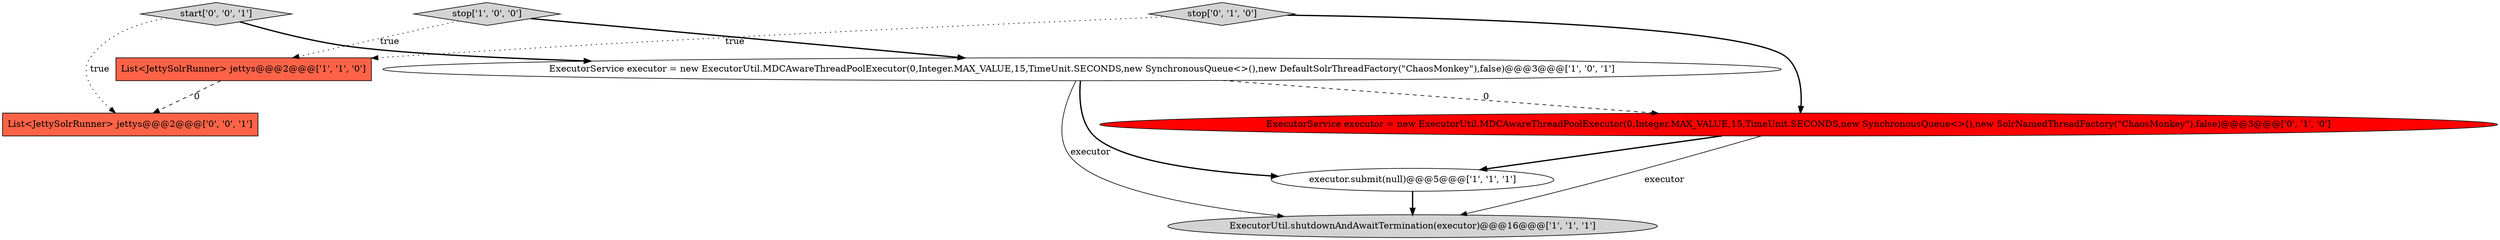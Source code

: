 digraph {
1 [style = filled, label = "ExecutorUtil.shutdownAndAwaitTermination(executor)@@@16@@@['1', '1', '1']", fillcolor = lightgray, shape = ellipse image = "AAA0AAABBB1BBB"];
4 [style = filled, label = "executor.submit(null)@@@5@@@['1', '1', '1']", fillcolor = white, shape = ellipse image = "AAA0AAABBB1BBB"];
2 [style = filled, label = "stop['1', '0', '0']", fillcolor = lightgray, shape = diamond image = "AAA0AAABBB1BBB"];
6 [style = filled, label = "ExecutorService executor = new ExecutorUtil.MDCAwareThreadPoolExecutor(0,Integer.MAX_VALUE,15,TimeUnit.SECONDS,new SynchronousQueue<>(),new SolrNamedThreadFactory(\"ChaosMonkey\"),false)@@@3@@@['0', '1', '0']", fillcolor = red, shape = ellipse image = "AAA1AAABBB2BBB"];
8 [style = filled, label = "List<JettySolrRunner> jettys@@@2@@@['0', '0', '1']", fillcolor = tomato, shape = box image = "AAA0AAABBB3BBB"];
7 [style = filled, label = "start['0', '0', '1']", fillcolor = lightgray, shape = diamond image = "AAA0AAABBB3BBB"];
3 [style = filled, label = "ExecutorService executor = new ExecutorUtil.MDCAwareThreadPoolExecutor(0,Integer.MAX_VALUE,15,TimeUnit.SECONDS,new SynchronousQueue<>(),new DefaultSolrThreadFactory(\"ChaosMonkey\"),false)@@@3@@@['1', '0', '1']", fillcolor = white, shape = ellipse image = "AAA0AAABBB1BBB"];
5 [style = filled, label = "stop['0', '1', '0']", fillcolor = lightgray, shape = diamond image = "AAA0AAABBB2BBB"];
0 [style = filled, label = "List<JettySolrRunner> jettys@@@2@@@['1', '1', '0']", fillcolor = tomato, shape = box image = "AAA0AAABBB1BBB"];
0->8 [style = dashed, label="0"];
6->4 [style = bold, label=""];
4->1 [style = bold, label=""];
3->6 [style = dashed, label="0"];
2->0 [style = dotted, label="true"];
6->1 [style = solid, label="executor"];
5->0 [style = dotted, label="true"];
5->6 [style = bold, label=""];
3->1 [style = solid, label="executor"];
7->8 [style = dotted, label="true"];
3->4 [style = bold, label=""];
7->3 [style = bold, label=""];
2->3 [style = bold, label=""];
}
